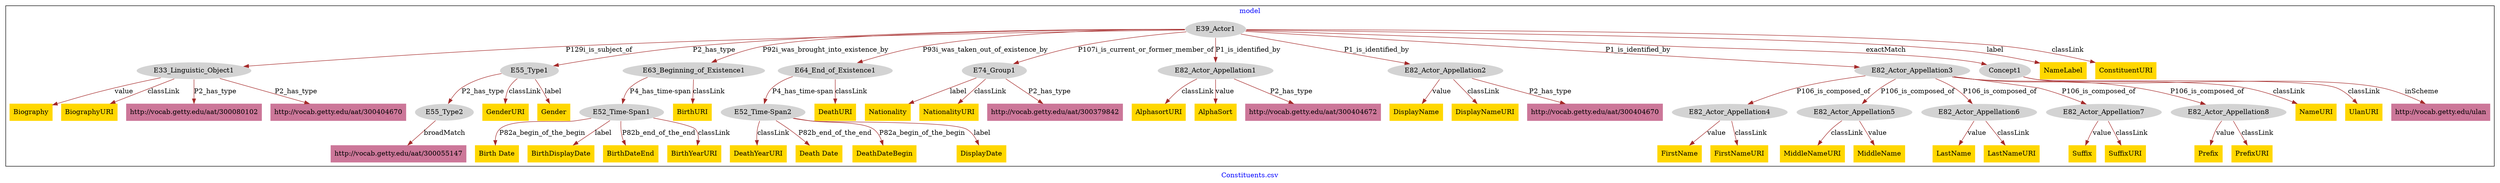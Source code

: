 digraph n0 {
fontcolor="blue"
remincross="true"
label="Constituents.csv"
subgraph cluster {
label="model"
n2[style="filled",color="white",fillcolor="lightgray",label="E39_Actor1"];
n3[style="filled",color="white",fillcolor="lightgray",label="E33_Linguistic_Object1"];
n4[style="filled",color="white",fillcolor="lightgray",label="E55_Type1"];
n5[style="filled",color="white",fillcolor="lightgray",label="E63_Beginning_of_Existence1"];
n6[style="filled",color="white",fillcolor="lightgray",label="E64_End_of_Existence1"];
n7[style="filled",color="white",fillcolor="lightgray",label="E74_Group1"];
n8[style="filled",color="white",fillcolor="lightgray",label="E82_Actor_Appellation1"];
n9[style="filled",color="white",fillcolor="lightgray",label="E82_Actor_Appellation2"];
n10[style="filled",color="white",fillcolor="lightgray",label="E82_Actor_Appellation3"];
n11[style="filled",color="white",fillcolor="lightgray",label="Concept1"];
n12[style="filled",color="white",fillcolor="lightgray",label="E55_Type2"];
n13[style="filled",color="white",fillcolor="lightgray",label="E52_Time-Span1"];
n14[style="filled",color="white",fillcolor="lightgray",label="E52_Time-Span2"];
n15[style="filled",color="white",fillcolor="lightgray",label="E82_Actor_Appellation4"];
n16[style="filled",color="white",fillcolor="lightgray",label="E82_Actor_Appellation5"];
n17[style="filled",color="white",fillcolor="lightgray",label="E82_Actor_Appellation6"];
n18[style="filled",color="white",fillcolor="lightgray",label="E82_Actor_Appellation7"];
n19[style="filled",color="white",fillcolor="lightgray",label="E82_Actor_Appellation8"];
n20[shape="plaintext",style="filled",fillcolor="gold",label="LastName"];
n21[shape="plaintext",style="filled",fillcolor="gold",label="Suffix"];
n22[shape="plaintext",style="filled",fillcolor="gold",label="Prefix"];
n23[shape="plaintext",style="filled",fillcolor="gold",label="Biography"];
n24[shape="plaintext",style="filled",fillcolor="gold",label="MiddleNameURI"];
n25[shape="plaintext",style="filled",fillcolor="gold",label="AlphasortURI"];
n26[shape="plaintext",style="filled",fillcolor="gold",label="Birth Date"];
n27[shape="plaintext",style="filled",fillcolor="gold",label="DeathYearURI"];
n28[shape="plaintext",style="filled",fillcolor="gold",label="Death Date"];
n29[shape="plaintext",style="filled",fillcolor="gold",label="DisplayName"];
n30[shape="plaintext",style="filled",fillcolor="gold",label="FirstName"];
n31[shape="plaintext",style="filled",fillcolor="gold",label="UlanURI"];
n32[shape="plaintext",style="filled",fillcolor="gold",label="MiddleName"];
n33[shape="plaintext",style="filled",fillcolor="gold",label="NameLabel"];
n34[shape="plaintext",style="filled",fillcolor="gold",label="GenderURI"];
n35[shape="plaintext",style="filled",fillcolor="gold",label="DeathDateBegin"];
n36[shape="plaintext",style="filled",fillcolor="gold",label="PrefixURI"];
n37[shape="plaintext",style="filled",fillcolor="gold",label="BiographyURI"];
n38[shape="plaintext",style="filled",fillcolor="gold",label="BirthDisplayDate"];
n39[shape="plaintext",style="filled",fillcolor="gold",label="DeathURI"];
n40[shape="plaintext",style="filled",fillcolor="gold",label="NameURI"];
n41[shape="plaintext",style="filled",fillcolor="gold",label="FirstNameURI"];
n42[shape="plaintext",style="filled",fillcolor="gold",label="DisplayNameURI"];
n43[shape="plaintext",style="filled",fillcolor="gold",label="Gender"];
n44[shape="plaintext",style="filled",fillcolor="gold",label="LastNameURI"];
n45[shape="plaintext",style="filled",fillcolor="gold",label="DisplayDate"];
n46[shape="plaintext",style="filled",fillcolor="gold",label="Nationality"];
n47[shape="plaintext",style="filled",fillcolor="gold",label="ConstituentURI"];
n48[shape="plaintext",style="filled",fillcolor="gold",label="BirthDateEnd"];
n49[shape="plaintext",style="filled",fillcolor="gold",label="AlphaSort"];
n50[shape="plaintext",style="filled",fillcolor="gold",label="NationalityURI"];
n51[shape="plaintext",style="filled",fillcolor="gold",label="BirthYearURI"];
n52[shape="plaintext",style="filled",fillcolor="gold",label="SuffixURI"];
n53[shape="plaintext",style="filled",fillcolor="gold",label="BirthURI"];
n54[shape="plaintext",style="filled",fillcolor="#CC7799",label="http://vocab.getty.edu/aat/300404672"];
n55[shape="plaintext",style="filled",fillcolor="#CC7799",label="http://vocab.getty.edu/aat/300080102"];
n56[shape="plaintext",style="filled",fillcolor="#CC7799",label="http://vocab.getty.edu/aat/300404670"];
n57[shape="plaintext",style="filled",fillcolor="#CC7799",label="http://vocab.getty.edu/aat/300404670"];
n58[shape="plaintext",style="filled",fillcolor="#CC7799",label="http://vocab.getty.edu/aat/300379842"];
n59[shape="plaintext",style="filled",fillcolor="#CC7799",label="http://vocab.getty.edu/aat/300055147"];
n60[shape="plaintext",style="filled",fillcolor="#CC7799",label="http://vocab.getty.edu/ulan"];
}
n2 -> n3[color="brown",fontcolor="black",label="P129i_is_subject_of"]
n2 -> n4[color="brown",fontcolor="black",label="P2_has_type"]
n2 -> n5[color="brown",fontcolor="black",label="P92i_was_brought_into_existence_by"]
n2 -> n6[color="brown",fontcolor="black",label="P93i_was_taken_out_of_existence_by"]
n2 -> n7[color="brown",fontcolor="black",label="P107i_is_current_or_former_member_of"]
n2 -> n8[color="brown",fontcolor="black",label="P1_is_identified_by"]
n2 -> n9[color="brown",fontcolor="black",label="P1_is_identified_by"]
n2 -> n10[color="brown",fontcolor="black",label="P1_is_identified_by"]
n2 -> n11[color="brown",fontcolor="black",label="exactMatch"]
n4 -> n12[color="brown",fontcolor="black",label="P2_has_type"]
n5 -> n13[color="brown",fontcolor="black",label="P4_has_time-span"]
n6 -> n14[color="brown",fontcolor="black",label="P4_has_time-span"]
n10 -> n15[color="brown",fontcolor="black",label="P106_is_composed_of"]
n10 -> n16[color="brown",fontcolor="black",label="P106_is_composed_of"]
n10 -> n17[color="brown",fontcolor="black",label="P106_is_composed_of"]
n10 -> n18[color="brown",fontcolor="black",label="P106_is_composed_of"]
n10 -> n19[color="brown",fontcolor="black",label="P106_is_composed_of"]
n17 -> n20[color="brown",fontcolor="black",label="value"]
n18 -> n21[color="brown",fontcolor="black",label="value"]
n19 -> n22[color="brown",fontcolor="black",label="value"]
n3 -> n23[color="brown",fontcolor="black",label="value"]
n16 -> n24[color="brown",fontcolor="black",label="classLink"]
n8 -> n25[color="brown",fontcolor="black",label="classLink"]
n13 -> n26[color="brown",fontcolor="black",label="P82a_begin_of_the_begin"]
n14 -> n27[color="brown",fontcolor="black",label="classLink"]
n14 -> n28[color="brown",fontcolor="black",label="P82b_end_of_the_end"]
n9 -> n29[color="brown",fontcolor="black",label="value"]
n15 -> n30[color="brown",fontcolor="black",label="value"]
n11 -> n31[color="brown",fontcolor="black",label="classLink"]
n16 -> n32[color="brown",fontcolor="black",label="value"]
n2 -> n33[color="brown",fontcolor="black",label="label"]
n4 -> n34[color="brown",fontcolor="black",label="classLink"]
n14 -> n35[color="brown",fontcolor="black",label="P82a_begin_of_the_begin"]
n19 -> n36[color="brown",fontcolor="black",label="classLink"]
n3 -> n37[color="brown",fontcolor="black",label="classLink"]
n13 -> n38[color="brown",fontcolor="black",label="label"]
n6 -> n39[color="brown",fontcolor="black",label="classLink"]
n10 -> n40[color="brown",fontcolor="black",label="classLink"]
n15 -> n41[color="brown",fontcolor="black",label="classLink"]
n9 -> n42[color="brown",fontcolor="black",label="classLink"]
n4 -> n43[color="brown",fontcolor="black",label="label"]
n17 -> n44[color="brown",fontcolor="black",label="classLink"]
n14 -> n45[color="brown",fontcolor="black",label="label"]
n7 -> n46[color="brown",fontcolor="black",label="label"]
n2 -> n47[color="brown",fontcolor="black",label="classLink"]
n13 -> n48[color="brown",fontcolor="black",label="P82b_end_of_the_end"]
n8 -> n49[color="brown",fontcolor="black",label="value"]
n7 -> n50[color="brown",fontcolor="black",label="classLink"]
n13 -> n51[color="brown",fontcolor="black",label="classLink"]
n18 -> n52[color="brown",fontcolor="black",label="classLink"]
n5 -> n53[color="brown",fontcolor="black",label="classLink"]
n8 -> n54[color="brown",fontcolor="black",label="P2_has_type"]
n3 -> n55[color="brown",fontcolor="black",label="P2_has_type"]
n9 -> n56[color="brown",fontcolor="black",label="P2_has_type"]
n3 -> n57[color="brown",fontcolor="black",label="P2_has_type"]
n7 -> n58[color="brown",fontcolor="black",label="P2_has_type"]
n12 -> n59[color="brown",fontcolor="black",label="broadMatch"]
n11 -> n60[color="brown",fontcolor="black",label="inScheme"]
}
